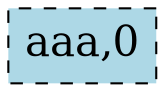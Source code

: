 graph TrieTreeGraph {
aaa_ [label="aaa,0"]
aaa_ [style="filled,dashed",shape=box,fontsize=20.0,fillcolor=lightblue];
}
